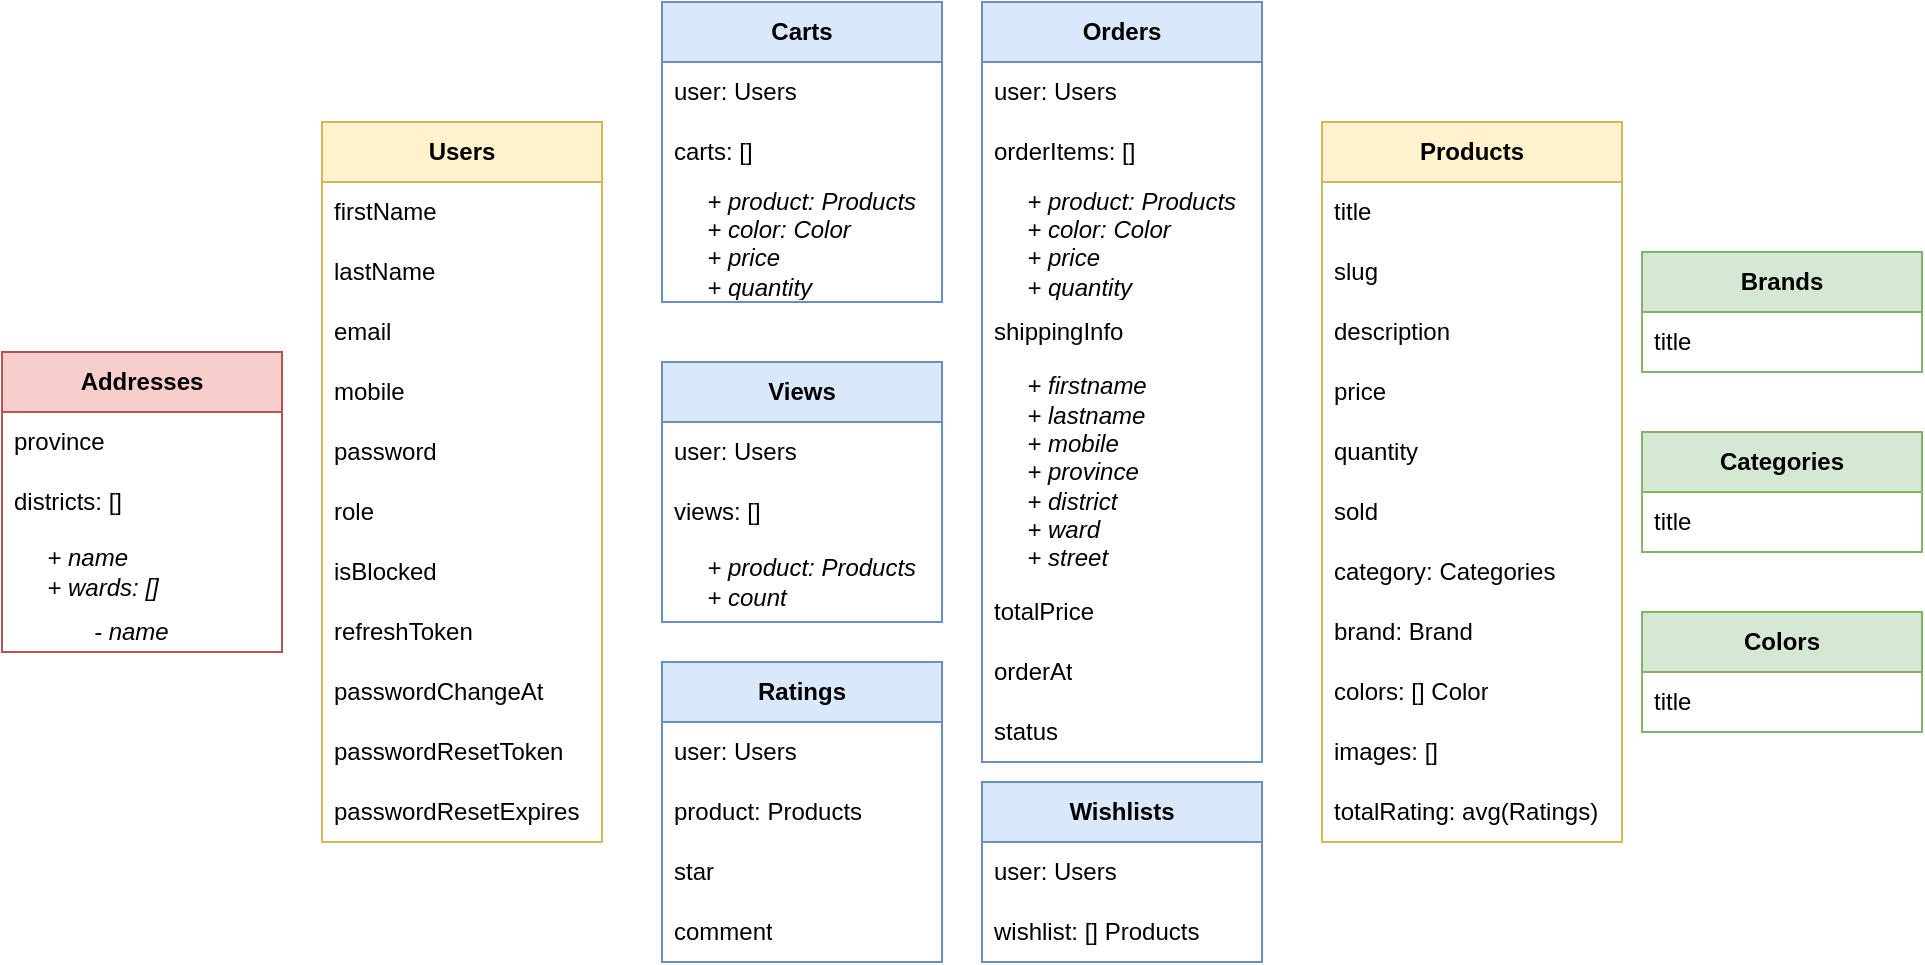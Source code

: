 <mxfile version="24.0.5" type="device">
  <diagram name="Page-1" id="ClyYvefyrFdUctQSiOqG">
    <mxGraphModel dx="2074" dy="780" grid="1" gridSize="10" guides="1" tooltips="1" connect="1" arrows="1" fold="1" page="1" pageScale="1" pageWidth="1000" pageHeight="600" math="0" shadow="0">
      <root>
        <mxCell id="0" />
        <mxCell id="1" parent="0" />
        <mxCell id="lw-PxnCPriszueukNrWW-1" value="&lt;b&gt;Wishlists&lt;/b&gt;" style="swimlane;fontStyle=0;childLayout=stackLayout;horizontal=1;startSize=30;horizontalStack=0;resizeParent=1;resizeParentMax=0;resizeLast=0;collapsible=1;marginBottom=0;whiteSpace=wrap;html=1;fillColor=#dae8fc;strokeColor=#6c8ebf;" parent="1" vertex="1">
          <mxGeometry x="510" y="440" width="140" height="90" as="geometry" />
        </mxCell>
        <mxCell id="lw-PxnCPriszueukNrWW-2" value="user: Users" style="text;strokeColor=none;fillColor=none;align=left;verticalAlign=middle;spacingLeft=4;spacingRight=4;overflow=hidden;points=[[0,0.5],[1,0.5]];portConstraint=eastwest;rotatable=0;whiteSpace=wrap;html=1;" parent="lw-PxnCPriszueukNrWW-1" vertex="1">
          <mxGeometry y="30" width="140" height="30" as="geometry" />
        </mxCell>
        <mxCell id="lw-PxnCPriszueukNrWW-3" value="wishlist: [] Products" style="text;strokeColor=none;fillColor=none;align=left;verticalAlign=middle;spacingLeft=4;spacingRight=4;overflow=hidden;points=[[0,0.5],[1,0.5]];portConstraint=eastwest;rotatable=0;whiteSpace=wrap;html=1;" parent="lw-PxnCPriszueukNrWW-1" vertex="1">
          <mxGeometry y="60" width="140" height="30" as="geometry" />
        </mxCell>
        <mxCell id="lw-PxnCPriszueukNrWW-5" value="&lt;b&gt;Brands&lt;/b&gt;" style="swimlane;fontStyle=0;childLayout=stackLayout;horizontal=1;startSize=30;horizontalStack=0;resizeParent=1;resizeParentMax=0;resizeLast=0;collapsible=1;marginBottom=0;whiteSpace=wrap;html=1;fillColor=#d5e8d4;strokeColor=#82b366;" parent="1" vertex="1">
          <mxGeometry x="840" y="175" width="140" height="60" as="geometry" />
        </mxCell>
        <mxCell id="lw-PxnCPriszueukNrWW-6" value="title" style="text;strokeColor=none;fillColor=none;align=left;verticalAlign=middle;spacingLeft=4;spacingRight=4;overflow=hidden;points=[[0,0.5],[1,0.5]];portConstraint=eastwest;rotatable=0;whiteSpace=wrap;html=1;" parent="lw-PxnCPriszueukNrWW-5" vertex="1">
          <mxGeometry y="30" width="140" height="30" as="geometry" />
        </mxCell>
        <mxCell id="lw-PxnCPriszueukNrWW-9" value="&lt;b&gt;Categories&lt;/b&gt;" style="swimlane;fontStyle=0;childLayout=stackLayout;horizontal=1;startSize=30;horizontalStack=0;resizeParent=1;resizeParentMax=0;resizeLast=0;collapsible=1;marginBottom=0;whiteSpace=wrap;html=1;fillColor=#d5e8d4;strokeColor=#82b366;" parent="1" vertex="1">
          <mxGeometry x="840" y="265" width="140" height="60" as="geometry" />
        </mxCell>
        <mxCell id="lw-PxnCPriszueukNrWW-10" value="title" style="text;strokeColor=none;fillColor=none;align=left;verticalAlign=middle;spacingLeft=4;spacingRight=4;overflow=hidden;points=[[0,0.5],[1,0.5]];portConstraint=eastwest;rotatable=0;whiteSpace=wrap;html=1;" parent="lw-PxnCPriszueukNrWW-9" vertex="1">
          <mxGeometry y="30" width="140" height="30" as="geometry" />
        </mxCell>
        <mxCell id="lw-PxnCPriszueukNrWW-13" value="&lt;b&gt;Colors&lt;/b&gt;" style="swimlane;fontStyle=0;childLayout=stackLayout;horizontal=1;startSize=30;horizontalStack=0;resizeParent=1;resizeParentMax=0;resizeLast=0;collapsible=1;marginBottom=0;whiteSpace=wrap;html=1;fillColor=#d5e8d4;strokeColor=#82b366;" parent="1" vertex="1">
          <mxGeometry x="840" y="355" width="140" height="60" as="geometry" />
        </mxCell>
        <mxCell id="lw-PxnCPriszueukNrWW-14" value="title" style="text;strokeColor=none;fillColor=none;align=left;verticalAlign=middle;spacingLeft=4;spacingRight=4;overflow=hidden;points=[[0,0.5],[1,0.5]];portConstraint=eastwest;rotatable=0;whiteSpace=wrap;html=1;" parent="lw-PxnCPriszueukNrWW-13" vertex="1">
          <mxGeometry y="30" width="140" height="30" as="geometry" />
        </mxCell>
        <mxCell id="lw-PxnCPriszueukNrWW-17" value="&lt;b&gt;Orders&lt;/b&gt;" style="swimlane;fontStyle=0;childLayout=stackLayout;horizontal=1;startSize=30;horizontalStack=0;resizeParent=1;resizeParentMax=0;resizeLast=0;collapsible=1;marginBottom=0;whiteSpace=wrap;html=1;fillColor=#dae8fc;strokeColor=#6c8ebf;" parent="1" vertex="1">
          <mxGeometry x="510" y="50" width="140" height="380" as="geometry" />
        </mxCell>
        <mxCell id="RUrkhDXeazt4dhIvQx6c-17" value="user: Users" style="text;strokeColor=none;fillColor=none;align=left;verticalAlign=middle;spacingLeft=4;spacingRight=4;overflow=hidden;points=[[0,0.5],[1,0.5]];portConstraint=eastwest;rotatable=0;whiteSpace=wrap;html=1;fontStyle=0" parent="lw-PxnCPriszueukNrWW-17" vertex="1">
          <mxGeometry y="30" width="140" height="30" as="geometry" />
        </mxCell>
        <mxCell id="WtAVSPRyfWHsU7J8VhQb-1" value="orderItems: []" style="text;strokeColor=none;fillColor=none;align=left;verticalAlign=middle;spacingLeft=4;spacingRight=4;overflow=hidden;points=[[0,0.5],[1,0.5]];portConstraint=eastwest;rotatable=0;whiteSpace=wrap;html=1;fontStyle=0" parent="lw-PxnCPriszueukNrWW-17" vertex="1">
          <mxGeometry y="60" width="140" height="30" as="geometry" />
        </mxCell>
        <mxCell id="WtAVSPRyfWHsU7J8VhQb-2" value="&amp;nbsp; &amp;nbsp; &amp;nbsp;+ product: Products&lt;br&gt;&amp;nbsp; &amp;nbsp; &amp;nbsp;+ color: Color&lt;br&gt;&amp;nbsp; &amp;nbsp; &amp;nbsp;+ price&lt;br&gt;&amp;nbsp; &amp;nbsp; &amp;nbsp;+ quantity" style="text;strokeColor=none;fillColor=none;align=left;verticalAlign=middle;spacingLeft=4;spacingRight=4;overflow=hidden;points=[[0,0.5],[1,0.5]];portConstraint=eastwest;rotatable=0;whiteSpace=wrap;html=1;fontStyle=2" parent="lw-PxnCPriszueukNrWW-17" vertex="1">
          <mxGeometry y="90" width="140" height="60" as="geometry" />
        </mxCell>
        <mxCell id="WtAVSPRyfWHsU7J8VhQb-6" value="shippingInfo" style="text;strokeColor=none;fillColor=none;align=left;verticalAlign=middle;spacingLeft=4;spacingRight=4;overflow=hidden;points=[[0,0.5],[1,0.5]];portConstraint=eastwest;rotatable=0;whiteSpace=wrap;html=1;fontStyle=0" parent="lw-PxnCPriszueukNrWW-17" vertex="1">
          <mxGeometry y="150" width="140" height="30" as="geometry" />
        </mxCell>
        <mxCell id="WtAVSPRyfWHsU7J8VhQb-11" value="&amp;nbsp; &amp;nbsp; &amp;nbsp;+ firstname&lt;br&gt;&amp;nbsp; &amp;nbsp; &amp;nbsp;+ lastname&lt;br&gt;&amp;nbsp; &amp;nbsp; &amp;nbsp;+ mobile&lt;br&gt;&amp;nbsp; &amp;nbsp; &amp;nbsp;+ province&lt;br&gt;&amp;nbsp; &amp;nbsp; &amp;nbsp;+ district&lt;br&gt;&amp;nbsp; &amp;nbsp; &amp;nbsp;+ ward&lt;br&gt;&amp;nbsp; &amp;nbsp; &amp;nbsp;+ street" style="text;strokeColor=none;fillColor=none;align=left;verticalAlign=middle;spacingLeft=4;spacingRight=4;overflow=hidden;points=[[0,0.5],[1,0.5]];portConstraint=eastwest;rotatable=0;whiteSpace=wrap;html=1;fontStyle=2" parent="lw-PxnCPriszueukNrWW-17" vertex="1">
          <mxGeometry y="180" width="140" height="110" as="geometry" />
        </mxCell>
        <mxCell id="lw-PxnCPriszueukNrWW-20" value="totalPrice" style="text;strokeColor=none;fillColor=none;align=left;verticalAlign=middle;spacingLeft=4;spacingRight=4;overflow=hidden;points=[[0,0.5],[1,0.5]];portConstraint=eastwest;rotatable=0;whiteSpace=wrap;html=1;fontStyle=0" parent="lw-PxnCPriszueukNrWW-17" vertex="1">
          <mxGeometry y="290" width="140" height="30" as="geometry" />
        </mxCell>
        <mxCell id="PPb5XzqJjxSNFhfrBFCV-9" value="orderAt" style="text;strokeColor=none;fillColor=none;align=left;verticalAlign=middle;spacingLeft=4;spacingRight=4;overflow=hidden;points=[[0,0.5],[1,0.5]];portConstraint=eastwest;rotatable=0;whiteSpace=wrap;html=1;fontStyle=0" parent="lw-PxnCPriszueukNrWW-17" vertex="1">
          <mxGeometry y="320" width="140" height="30" as="geometry" />
        </mxCell>
        <mxCell id="RUrkhDXeazt4dhIvQx6c-18" value="status" style="text;strokeColor=none;fillColor=none;align=left;verticalAlign=middle;spacingLeft=4;spacingRight=4;overflow=hidden;points=[[0,0.5],[1,0.5]];portConstraint=eastwest;rotatable=0;whiteSpace=wrap;html=1;fontStyle=0" parent="lw-PxnCPriszueukNrWW-17" vertex="1">
          <mxGeometry y="350" width="140" height="30" as="geometry" />
        </mxCell>
        <mxCell id="lw-PxnCPriszueukNrWW-21" value="&lt;b&gt;Products&lt;/b&gt;" style="swimlane;fontStyle=0;childLayout=stackLayout;horizontal=1;startSize=30;horizontalStack=0;resizeParent=1;resizeParentMax=0;resizeLast=0;collapsible=1;marginBottom=0;whiteSpace=wrap;html=1;fillColor=#fff2cc;strokeColor=#d6b656;" parent="1" vertex="1">
          <mxGeometry x="680" y="110" width="150" height="360" as="geometry" />
        </mxCell>
        <mxCell id="lw-PxnCPriszueukNrWW-22" value="title" style="text;strokeColor=none;fillColor=none;align=left;verticalAlign=middle;spacingLeft=4;spacingRight=4;overflow=hidden;points=[[0,0.5],[1,0.5]];portConstraint=eastwest;rotatable=0;whiteSpace=wrap;html=1;" parent="lw-PxnCPriszueukNrWW-21" vertex="1">
          <mxGeometry y="30" width="150" height="30" as="geometry" />
        </mxCell>
        <mxCell id="lw-PxnCPriszueukNrWW-23" value="slug" style="text;strokeColor=none;fillColor=none;align=left;verticalAlign=middle;spacingLeft=4;spacingRight=4;overflow=hidden;points=[[0,0.5],[1,0.5]];portConstraint=eastwest;rotatable=0;whiteSpace=wrap;html=1;" parent="lw-PxnCPriszueukNrWW-21" vertex="1">
          <mxGeometry y="60" width="150" height="30" as="geometry" />
        </mxCell>
        <mxCell id="lw-PxnCPriszueukNrWW-24" value="description" style="text;strokeColor=none;fillColor=none;align=left;verticalAlign=middle;spacingLeft=4;spacingRight=4;overflow=hidden;points=[[0,0.5],[1,0.5]];portConstraint=eastwest;rotatable=0;whiteSpace=wrap;html=1;" parent="lw-PxnCPriszueukNrWW-21" vertex="1">
          <mxGeometry y="90" width="150" height="30" as="geometry" />
        </mxCell>
        <mxCell id="RUrkhDXeazt4dhIvQx6c-6" value="price" style="text;strokeColor=none;fillColor=none;align=left;verticalAlign=middle;spacingLeft=4;spacingRight=4;overflow=hidden;points=[[0,0.5],[1,0.5]];portConstraint=eastwest;rotatable=0;whiteSpace=wrap;html=1;" parent="lw-PxnCPriszueukNrWW-21" vertex="1">
          <mxGeometry y="120" width="150" height="30" as="geometry" />
        </mxCell>
        <mxCell id="PPb5XzqJjxSNFhfrBFCV-7" value="quantity" style="text;strokeColor=none;fillColor=none;align=left;verticalAlign=middle;spacingLeft=4;spacingRight=4;overflow=hidden;points=[[0,0.5],[1,0.5]];portConstraint=eastwest;rotatable=0;whiteSpace=wrap;html=1;" parent="lw-PxnCPriszueukNrWW-21" vertex="1">
          <mxGeometry y="150" width="150" height="30" as="geometry" />
        </mxCell>
        <mxCell id="PPb5XzqJjxSNFhfrBFCV-8" value="sold" style="text;strokeColor=none;fillColor=none;align=left;verticalAlign=middle;spacingLeft=4;spacingRight=4;overflow=hidden;points=[[0,0.5],[1,0.5]];portConstraint=eastwest;rotatable=0;whiteSpace=wrap;html=1;" parent="lw-PxnCPriszueukNrWW-21" vertex="1">
          <mxGeometry y="180" width="150" height="30" as="geometry" />
        </mxCell>
        <mxCell id="RUrkhDXeazt4dhIvQx6c-7" value="category: Categories" style="text;strokeColor=none;fillColor=none;align=left;verticalAlign=middle;spacingLeft=4;spacingRight=4;overflow=hidden;points=[[0,0.5],[1,0.5]];portConstraint=eastwest;rotatable=0;whiteSpace=wrap;html=1;" parent="lw-PxnCPriszueukNrWW-21" vertex="1">
          <mxGeometry y="210" width="150" height="30" as="geometry" />
        </mxCell>
        <mxCell id="RUrkhDXeazt4dhIvQx6c-8" value="brand: Brand" style="text;strokeColor=none;fillColor=none;align=left;verticalAlign=middle;spacingLeft=4;spacingRight=4;overflow=hidden;points=[[0,0.5],[1,0.5]];portConstraint=eastwest;rotatable=0;whiteSpace=wrap;html=1;" parent="lw-PxnCPriszueukNrWW-21" vertex="1">
          <mxGeometry y="240" width="150" height="30" as="geometry" />
        </mxCell>
        <mxCell id="RUrkhDXeazt4dhIvQx6c-9" value="colors: [] Color" style="text;strokeColor=none;fillColor=none;align=left;verticalAlign=middle;spacingLeft=4;spacingRight=4;overflow=hidden;points=[[0,0.5],[1,0.5]];portConstraint=eastwest;rotatable=0;whiteSpace=wrap;html=1;" parent="lw-PxnCPriszueukNrWW-21" vertex="1">
          <mxGeometry y="270" width="150" height="30" as="geometry" />
        </mxCell>
        <mxCell id="PPb5XzqJjxSNFhfrBFCV-6" value="images: []" style="text;strokeColor=none;fillColor=none;align=left;verticalAlign=middle;spacingLeft=4;spacingRight=4;overflow=hidden;points=[[0,0.5],[1,0.5]];portConstraint=eastwest;rotatable=0;whiteSpace=wrap;html=1;" parent="lw-PxnCPriszueukNrWW-21" vertex="1">
          <mxGeometry y="300" width="150" height="30" as="geometry" />
        </mxCell>
        <mxCell id="RUrkhDXeazt4dhIvQx6c-11" value="totalRating: avg(Ratings)" style="text;strokeColor=none;fillColor=none;align=left;verticalAlign=middle;spacingLeft=4;spacingRight=4;overflow=hidden;points=[[0,0.5],[1,0.5]];portConstraint=eastwest;rotatable=0;whiteSpace=wrap;html=1;" parent="lw-PxnCPriszueukNrWW-21" vertex="1">
          <mxGeometry y="330" width="150" height="30" as="geometry" />
        </mxCell>
        <mxCell id="lw-PxnCPriszueukNrWW-25" value="&lt;b&gt;Users&lt;/b&gt;" style="swimlane;fontStyle=0;childLayout=stackLayout;horizontal=1;startSize=30;horizontalStack=0;resizeParent=1;resizeParentMax=0;resizeLast=0;collapsible=1;marginBottom=0;whiteSpace=wrap;html=1;fillColor=#fff2cc;strokeColor=#d6b656;" parent="1" vertex="1">
          <mxGeometry x="180" y="110" width="140" height="360" as="geometry" />
        </mxCell>
        <mxCell id="lw-PxnCPriszueukNrWW-26" value="firstName" style="text;strokeColor=none;fillColor=none;align=left;verticalAlign=middle;spacingLeft=4;spacingRight=4;overflow=hidden;points=[[0,0.5],[1,0.5]];portConstraint=eastwest;rotatable=0;whiteSpace=wrap;html=1;" parent="lw-PxnCPriszueukNrWW-25" vertex="1">
          <mxGeometry y="30" width="140" height="30" as="geometry" />
        </mxCell>
        <mxCell id="lw-PxnCPriszueukNrWW-27" value="lastName" style="text;strokeColor=none;fillColor=none;align=left;verticalAlign=middle;spacingLeft=4;spacingRight=4;overflow=hidden;points=[[0,0.5],[1,0.5]];portConstraint=eastwest;rotatable=0;whiteSpace=wrap;html=1;" parent="lw-PxnCPriszueukNrWW-25" vertex="1">
          <mxGeometry y="60" width="140" height="30" as="geometry" />
        </mxCell>
        <mxCell id="lw-PxnCPriszueukNrWW-28" value="email" style="text;strokeColor=none;fillColor=none;align=left;verticalAlign=middle;spacingLeft=4;spacingRight=4;overflow=hidden;points=[[0,0.5],[1,0.5]];portConstraint=eastwest;rotatable=0;whiteSpace=wrap;html=1;" parent="lw-PxnCPriszueukNrWW-25" vertex="1">
          <mxGeometry y="90" width="140" height="30" as="geometry" />
        </mxCell>
        <mxCell id="RUrkhDXeazt4dhIvQx6c-1" value="mobile" style="text;strokeColor=none;fillColor=none;align=left;verticalAlign=middle;spacingLeft=4;spacingRight=4;overflow=hidden;points=[[0,0.5],[1,0.5]];portConstraint=eastwest;rotatable=0;whiteSpace=wrap;html=1;" parent="lw-PxnCPriszueukNrWW-25" vertex="1">
          <mxGeometry y="120" width="140" height="30" as="geometry" />
        </mxCell>
        <mxCell id="RUrkhDXeazt4dhIvQx6c-2" value="password" style="text;strokeColor=none;fillColor=none;align=left;verticalAlign=middle;spacingLeft=4;spacingRight=4;overflow=hidden;points=[[0,0.5],[1,0.5]];portConstraint=eastwest;rotatable=0;whiteSpace=wrap;html=1;" parent="lw-PxnCPriszueukNrWW-25" vertex="1">
          <mxGeometry y="150" width="140" height="30" as="geometry" />
        </mxCell>
        <mxCell id="RUrkhDXeazt4dhIvQx6c-3" value="role" style="text;strokeColor=none;fillColor=none;align=left;verticalAlign=middle;spacingLeft=4;spacingRight=4;overflow=hidden;points=[[0,0.5],[1,0.5]];portConstraint=eastwest;rotatable=0;whiteSpace=wrap;html=1;" parent="lw-PxnCPriszueukNrWW-25" vertex="1">
          <mxGeometry y="180" width="140" height="30" as="geometry" />
        </mxCell>
        <mxCell id="RUrkhDXeazt4dhIvQx6c-4" value="isBlocked" style="text;strokeColor=none;fillColor=none;align=left;verticalAlign=middle;spacingLeft=4;spacingRight=4;overflow=hidden;points=[[0,0.5],[1,0.5]];portConstraint=eastwest;rotatable=0;whiteSpace=wrap;html=1;" parent="lw-PxnCPriszueukNrWW-25" vertex="1">
          <mxGeometry y="210" width="140" height="30" as="geometry" />
        </mxCell>
        <mxCell id="RUrkhDXeazt4dhIvQx6c-5" value="refreshToken" style="text;strokeColor=none;fillColor=none;align=left;verticalAlign=middle;spacingLeft=4;spacingRight=4;overflow=hidden;points=[[0,0.5],[1,0.5]];portConstraint=eastwest;rotatable=0;whiteSpace=wrap;html=1;" parent="lw-PxnCPriszueukNrWW-25" vertex="1">
          <mxGeometry y="240" width="140" height="30" as="geometry" />
        </mxCell>
        <mxCell id="PPb5XzqJjxSNFhfrBFCV-2" value="passwordChangeAt" style="text;strokeColor=none;fillColor=none;align=left;verticalAlign=middle;spacingLeft=4;spacingRight=4;overflow=hidden;points=[[0,0.5],[1,0.5]];portConstraint=eastwest;rotatable=0;whiteSpace=wrap;html=1;" parent="lw-PxnCPriszueukNrWW-25" vertex="1">
          <mxGeometry y="270" width="140" height="30" as="geometry" />
        </mxCell>
        <mxCell id="PPb5XzqJjxSNFhfrBFCV-4" value="passwordResetToken" style="text;strokeColor=none;fillColor=none;align=left;verticalAlign=middle;spacingLeft=4;spacingRight=4;overflow=hidden;points=[[0,0.5],[1,0.5]];portConstraint=eastwest;rotatable=0;whiteSpace=wrap;html=1;" parent="lw-PxnCPriszueukNrWW-25" vertex="1">
          <mxGeometry y="300" width="140" height="30" as="geometry" />
        </mxCell>
        <mxCell id="PPb5XzqJjxSNFhfrBFCV-3" value="passwordResetExpires" style="text;strokeColor=none;fillColor=none;align=left;verticalAlign=middle;spacingLeft=4;spacingRight=4;overflow=hidden;points=[[0,0.5],[1,0.5]];portConstraint=eastwest;rotatable=0;whiteSpace=wrap;html=1;" parent="lw-PxnCPriszueukNrWW-25" vertex="1">
          <mxGeometry y="330" width="140" height="30" as="geometry" />
        </mxCell>
        <mxCell id="lw-PxnCPriszueukNrWW-29" value="&lt;b&gt;Ratings&lt;/b&gt;" style="swimlane;fontStyle=0;childLayout=stackLayout;horizontal=1;startSize=30;horizontalStack=0;resizeParent=1;resizeParentMax=0;resizeLast=0;collapsible=1;marginBottom=0;whiteSpace=wrap;html=1;fillColor=#dae8fc;strokeColor=#6c8ebf;" parent="1" vertex="1">
          <mxGeometry x="350" y="380" width="140" height="150" as="geometry">
            <mxRectangle x="460" y="190" width="80" height="30" as="alternateBounds" />
          </mxGeometry>
        </mxCell>
        <mxCell id="lw-PxnCPriszueukNrWW-32" value="user: Users" style="text;strokeColor=none;fillColor=none;align=left;verticalAlign=middle;spacingLeft=4;spacingRight=4;overflow=hidden;points=[[0,0.5],[1,0.5]];portConstraint=eastwest;rotatable=0;whiteSpace=wrap;html=1;" parent="lw-PxnCPriszueukNrWW-29" vertex="1">
          <mxGeometry y="30" width="140" height="30" as="geometry" />
        </mxCell>
        <mxCell id="WtAVSPRyfWHsU7J8VhQb-16" value="product: Products" style="text;strokeColor=none;fillColor=none;align=left;verticalAlign=middle;spacingLeft=4;spacingRight=4;overflow=hidden;points=[[0,0.5],[1,0.5]];portConstraint=eastwest;rotatable=0;whiteSpace=wrap;html=1;fontStyle=0" parent="lw-PxnCPriszueukNrWW-29" vertex="1">
          <mxGeometry y="60" width="140" height="30" as="geometry" />
        </mxCell>
        <mxCell id="lbjhv-dVS4YS3JfvgegZ-1" value="star" style="text;strokeColor=none;fillColor=none;align=left;verticalAlign=middle;spacingLeft=4;spacingRight=4;overflow=hidden;points=[[0,0.5],[1,0.5]];portConstraint=eastwest;rotatable=0;whiteSpace=wrap;html=1;fontStyle=0" vertex="1" parent="lw-PxnCPriszueukNrWW-29">
          <mxGeometry y="90" width="140" height="30" as="geometry" />
        </mxCell>
        <mxCell id="lbjhv-dVS4YS3JfvgegZ-2" value="comment" style="text;strokeColor=none;fillColor=none;align=left;verticalAlign=middle;spacingLeft=4;spacingRight=4;overflow=hidden;points=[[0,0.5],[1,0.5]];portConstraint=eastwest;rotatable=0;whiteSpace=wrap;html=1;fontStyle=0" vertex="1" parent="lw-PxnCPriszueukNrWW-29">
          <mxGeometry y="120" width="140" height="30" as="geometry" />
        </mxCell>
        <mxCell id="32W3lfpdZHn7r-xzwwgN-1" value="&lt;b&gt;Views&lt;/b&gt;" style="swimlane;fontStyle=0;childLayout=stackLayout;horizontal=1;startSize=30;horizontalStack=0;resizeParent=1;resizeParentMax=0;resizeLast=0;collapsible=1;marginBottom=0;whiteSpace=wrap;html=1;fillColor=#dae8fc;strokeColor=#6c8ebf;" parent="1" vertex="1">
          <mxGeometry x="350" y="230" width="140" height="130" as="geometry" />
        </mxCell>
        <mxCell id="RUrkhDXeazt4dhIvQx6c-15" value="user: Users" style="text;strokeColor=none;fillColor=none;align=left;verticalAlign=middle;spacingLeft=4;spacingRight=4;overflow=hidden;points=[[0,0.5],[1,0.5]];portConstraint=eastwest;rotatable=0;whiteSpace=wrap;html=1;" parent="32W3lfpdZHn7r-xzwwgN-1" vertex="1">
          <mxGeometry y="30" width="140" height="30" as="geometry" />
        </mxCell>
        <mxCell id="WtAVSPRyfWHsU7J8VhQb-14" value="views: []" style="text;strokeColor=none;fillColor=none;align=left;verticalAlign=middle;spacingLeft=4;spacingRight=4;overflow=hidden;points=[[0,0.5],[1,0.5]];portConstraint=eastwest;rotatable=0;whiteSpace=wrap;html=1;" parent="32W3lfpdZHn7r-xzwwgN-1" vertex="1">
          <mxGeometry y="60" width="140" height="30" as="geometry" />
        </mxCell>
        <mxCell id="WtAVSPRyfWHsU7J8VhQb-15" value="&amp;nbsp; &amp;nbsp; &amp;nbsp;+ product: Products&lt;br&gt;&amp;nbsp; &amp;nbsp; &amp;nbsp;+ count" style="text;strokeColor=none;fillColor=none;align=left;verticalAlign=middle;spacingLeft=4;spacingRight=4;overflow=hidden;points=[[0,0.5],[1,0.5]];portConstraint=eastwest;rotatable=0;whiteSpace=wrap;html=1;fontStyle=2" parent="32W3lfpdZHn7r-xzwwgN-1" vertex="1">
          <mxGeometry y="90" width="140" height="40" as="geometry" />
        </mxCell>
        <mxCell id="RUrkhDXeazt4dhIvQx6c-19" value="&lt;b&gt;Carts&lt;/b&gt;" style="swimlane;fontStyle=0;childLayout=stackLayout;horizontal=1;startSize=30;horizontalStack=0;resizeParent=1;resizeParentMax=0;resizeLast=0;collapsible=1;marginBottom=0;whiteSpace=wrap;html=1;fillColor=#dae8fc;strokeColor=#6c8ebf;" parent="1" vertex="1">
          <mxGeometry x="350" y="50" width="140" height="150" as="geometry" />
        </mxCell>
        <mxCell id="RUrkhDXeazt4dhIvQx6c-20" value="user: Users" style="text;strokeColor=none;fillColor=none;align=left;verticalAlign=middle;spacingLeft=4;spacingRight=4;overflow=hidden;points=[[0,0.5],[1,0.5]];portConstraint=eastwest;rotatable=0;whiteSpace=wrap;html=1;" parent="RUrkhDXeazt4dhIvQx6c-19" vertex="1">
          <mxGeometry y="30" width="140" height="30" as="geometry" />
        </mxCell>
        <mxCell id="WtAVSPRyfWHsU7J8VhQb-12" value="carts: []" style="text;strokeColor=none;fillColor=none;align=left;verticalAlign=middle;spacingLeft=4;spacingRight=4;overflow=hidden;points=[[0,0.5],[1,0.5]];portConstraint=eastwest;rotatable=0;whiteSpace=wrap;html=1;" parent="RUrkhDXeazt4dhIvQx6c-19" vertex="1">
          <mxGeometry y="60" width="140" height="30" as="geometry" />
        </mxCell>
        <mxCell id="WtAVSPRyfWHsU7J8VhQb-13" value="&amp;nbsp; &amp;nbsp; &amp;nbsp;+ product: Products&lt;br&gt;&amp;nbsp; &amp;nbsp; &amp;nbsp;+ color: Color&lt;br&gt;&amp;nbsp; &amp;nbsp; &amp;nbsp;+ price&lt;br&gt;&amp;nbsp; &amp;nbsp; &amp;nbsp;+ quantity" style="text;strokeColor=none;fillColor=none;align=left;verticalAlign=middle;spacingLeft=4;spacingRight=4;overflow=hidden;points=[[0,0.5],[1,0.5]];portConstraint=eastwest;rotatable=0;whiteSpace=wrap;html=1;fontStyle=2" parent="RUrkhDXeazt4dhIvQx6c-19" vertex="1">
          <mxGeometry y="90" width="140" height="60" as="geometry" />
        </mxCell>
        <mxCell id="WtAVSPRyfWHsU7J8VhQb-18" value="&lt;b&gt;Addresses&lt;/b&gt;" style="swimlane;fontStyle=0;childLayout=stackLayout;horizontal=1;startSize=30;horizontalStack=0;resizeParent=1;resizeParentMax=0;resizeLast=0;collapsible=1;marginBottom=0;whiteSpace=wrap;html=1;fillColor=#f8cecc;strokeColor=#b85450;" parent="1" vertex="1">
          <mxGeometry x="20" y="225" width="140" height="150" as="geometry" />
        </mxCell>
        <mxCell id="WtAVSPRyfWHsU7J8VhQb-19" value="province" style="text;strokeColor=none;fillColor=none;align=left;verticalAlign=middle;spacingLeft=4;spacingRight=4;overflow=hidden;points=[[0,0.5],[1,0.5]];portConstraint=eastwest;rotatable=0;whiteSpace=wrap;html=1;" parent="WtAVSPRyfWHsU7J8VhQb-18" vertex="1">
          <mxGeometry y="30" width="140" height="30" as="geometry" />
        </mxCell>
        <mxCell id="WtAVSPRyfWHsU7J8VhQb-20" value="districts: []" style="text;strokeColor=none;fillColor=none;align=left;verticalAlign=middle;spacingLeft=4;spacingRight=4;overflow=hidden;points=[[0,0.5],[1,0.5]];portConstraint=eastwest;rotatable=0;whiteSpace=wrap;html=1;" parent="WtAVSPRyfWHsU7J8VhQb-18" vertex="1">
          <mxGeometry y="60" width="140" height="30" as="geometry" />
        </mxCell>
        <mxCell id="WtAVSPRyfWHsU7J8VhQb-21" value="&amp;nbsp; &amp;nbsp; &amp;nbsp;+ name&lt;br&gt;&amp;nbsp; &amp;nbsp; &amp;nbsp;+ wards: []&amp;nbsp;" style="text;strokeColor=none;fillColor=none;align=left;verticalAlign=middle;spacingLeft=4;spacingRight=4;overflow=hidden;points=[[0,0.5],[1,0.5]];portConstraint=eastwest;rotatable=0;whiteSpace=wrap;html=1;fontStyle=2" parent="WtAVSPRyfWHsU7J8VhQb-18" vertex="1">
          <mxGeometry y="90" width="140" height="40" as="geometry" />
        </mxCell>
        <mxCell id="WtAVSPRyfWHsU7J8VhQb-22" value="&amp;nbsp; &amp;nbsp; &amp;nbsp; &amp;nbsp; &amp;nbsp; &amp;nbsp; - name" style="text;strokeColor=none;fillColor=none;align=left;verticalAlign=middle;spacingLeft=4;spacingRight=4;overflow=hidden;points=[[0,0.5],[1,0.5]];portConstraint=eastwest;rotatable=0;whiteSpace=wrap;html=1;fontStyle=2" parent="WtAVSPRyfWHsU7J8VhQb-18" vertex="1">
          <mxGeometry y="130" width="140" height="20" as="geometry" />
        </mxCell>
      </root>
    </mxGraphModel>
  </diagram>
</mxfile>
